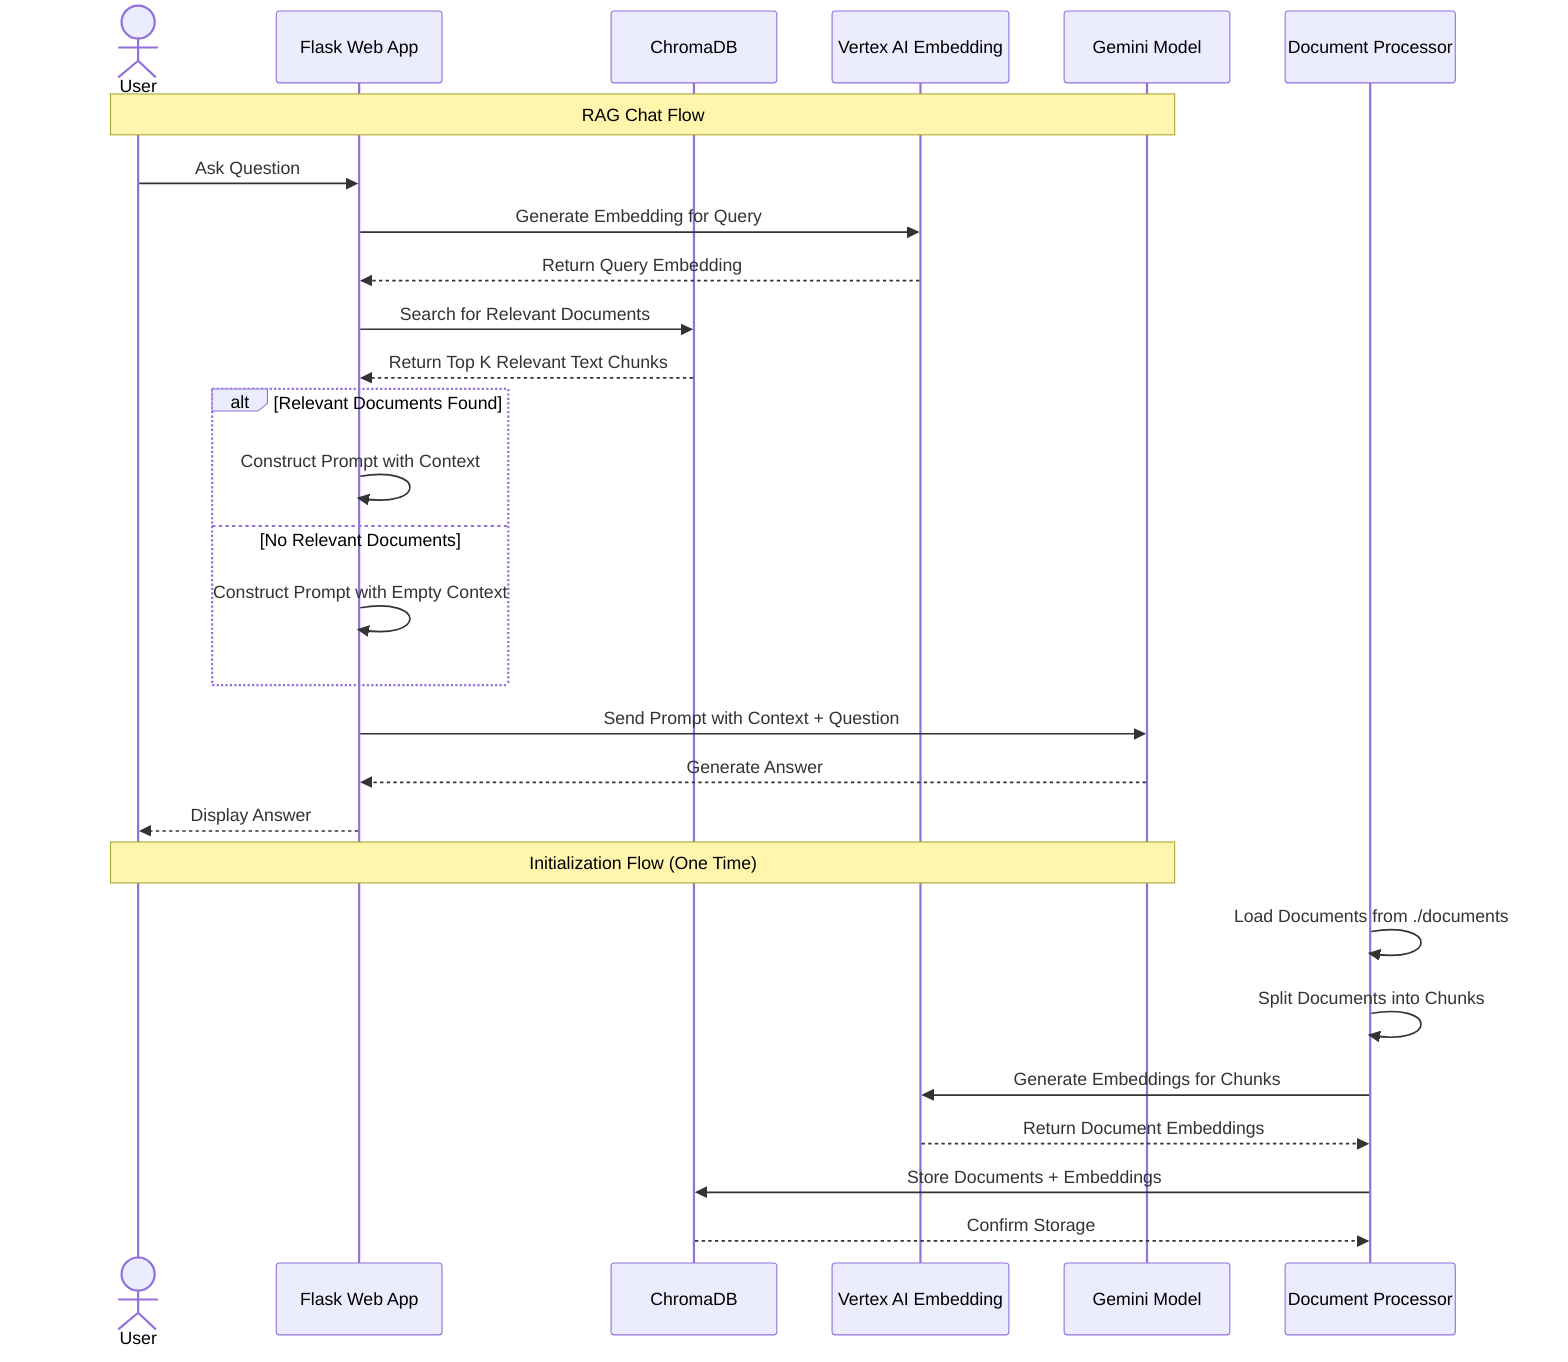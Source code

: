 sequenceDiagram
    actor User
    participant WebApp as Flask Web App
    participant DB as ChromaDB
    participant Embed as Vertex AI Embedding
    participant LLM as Gemini Model
    
    Note over User,LLM: RAG Chat Flow
    
    User->>WebApp: Ask Question
    WebApp->>Embed: Generate Embedding for Query
    Embed-->>WebApp: Return Query Embedding
    WebApp->>DB: Search for Relevant Documents
    DB-->>WebApp: Return Top K Relevant Text Chunks
    
    alt Relevant Documents Found
        WebApp->>WebApp: Construct Prompt with Context
    else No Relevant Documents
        WebApp->>WebApp: Construct Prompt with Empty Context
    end
    
    WebApp->>LLM: Send Prompt with Context + Question
    LLM-->>WebApp: Generate Answer
    WebApp-->>User: Display Answer
    
    Note over User,LLM: Initialization Flow (One Time)
    
    participant Processor as Document Processor
    
    Processor->>Processor: Load Documents from ./documents
    Processor->>Processor: Split Documents into Chunks
    Processor->>Embed: Generate Embeddings for Chunks
    Embed-->>Processor: Return Document Embeddings
    Processor->>DB: Store Documents + Embeddings
    DB-->>Processor: Confirm Storage